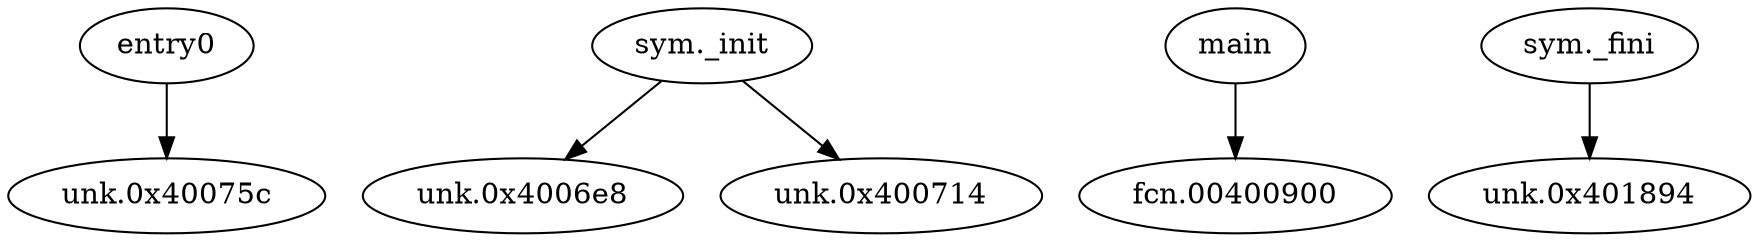 digraph code {
  "0x00400750" [label="entry0"];
  "0x00400750" -> "0x0040075c";
  "0x0040075c" [label="unk.0x40075c"];
  "0x004006c4" [label="sym._init"];
  "0x004006c4" -> "0x004006e8";
  "0x004006e8" [label="unk.0x4006e8"];
  "0x004006c4" -> "0x00400714";
  "0x00400714" [label="unk.0x400714"];
  "0x004016a8" [label="main"];
  "0x004016a8" -> "0x00400900";
  "0x00400900" [label="fcn.00400900"];
  "0x00401870" [label="sym._fini"];
  "0x00401870" -> "0x00401894";
  "0x00401894" [label="unk.0x401894"];
}